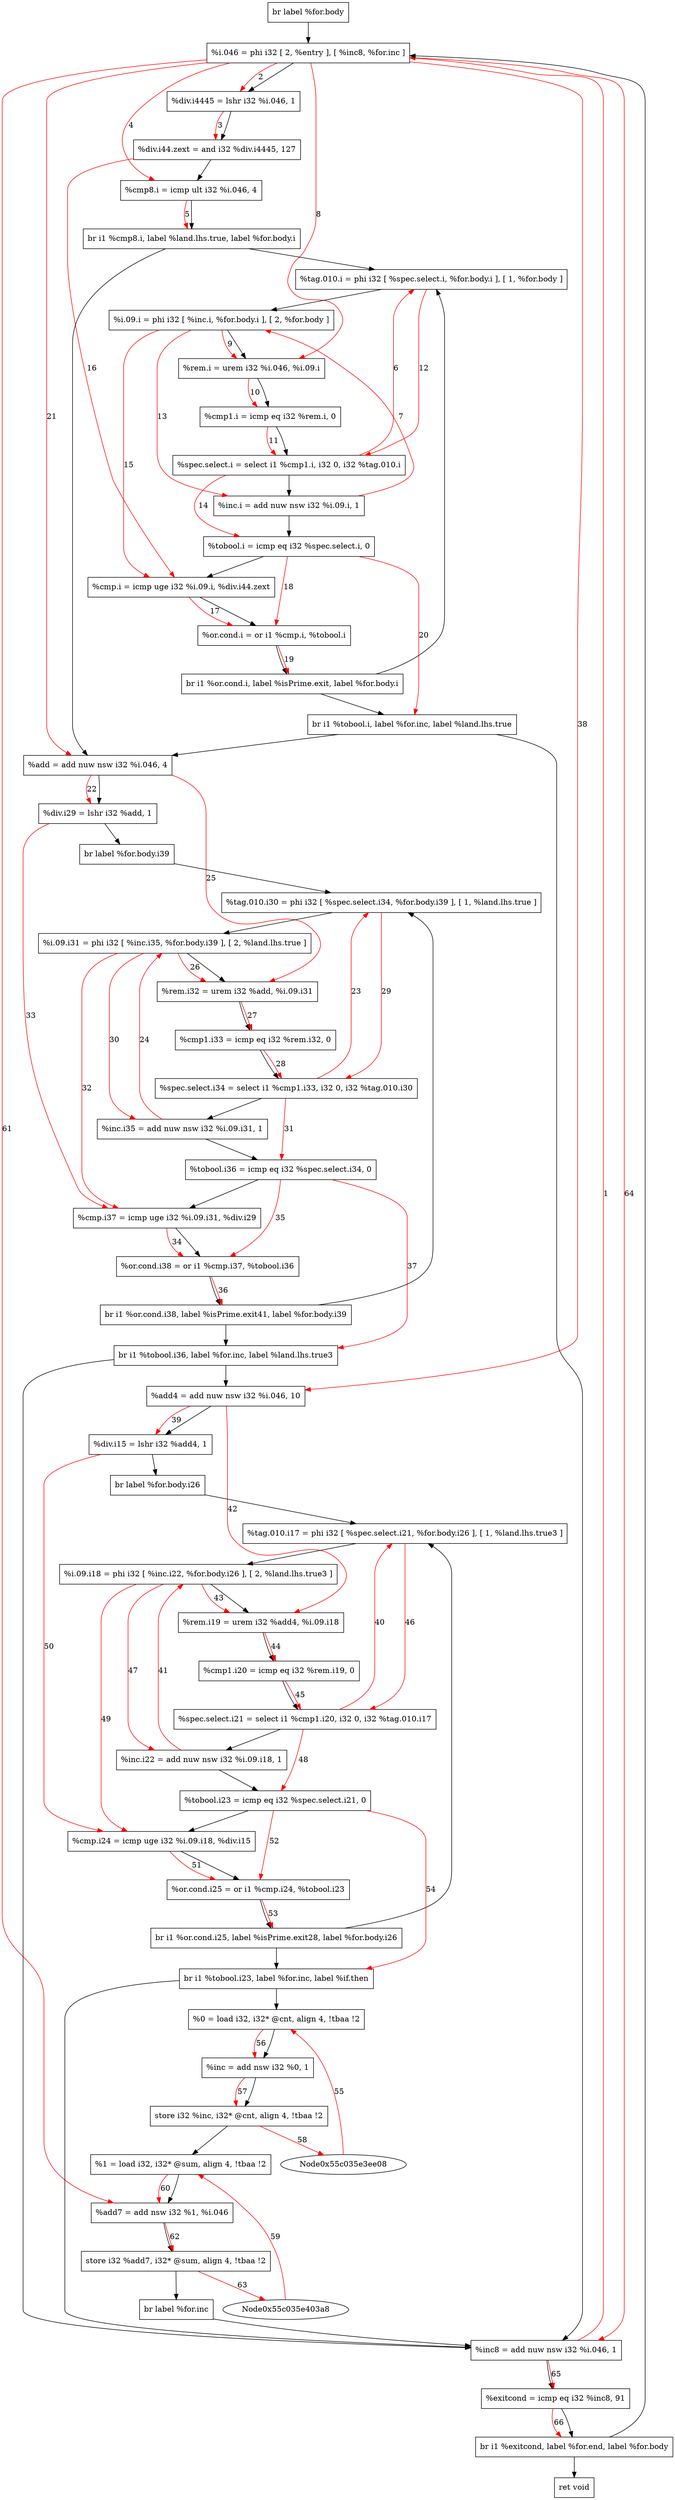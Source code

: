 digraph "CDFG for'func' function" {
	Node0x55c035e41348[shape=record, label="  br label %for.body"]
	Node0x55c035e41f58[shape=record, label="  %i.046 = phi i32 [ 2, %entry ], [ %inc8, %for.inc ]"]
	Node0x55c035e42040[shape=record, label="  %div.i4445 = lshr i32 %i.046, 1"]
	Node0x55c035e42110[shape=record, label="  %div.i44.zext = and i32 %div.i4445, 127"]
	Node0x55c035e421b0[shape=record, label="  %cmp8.i = icmp ult i32 %i.046, 4"]
	Node0x55c035dd4468[shape=record, label="  br i1 %cmp8.i, label %land.lhs.true, label %for.body.i"]
	Node0x55c035e42438[shape=record, label="  %tag.010.i = phi i32 [ %spec.select.i, %for.body.i ], [ 1, %for.body ]"]
	Node0x55c035e425b8[shape=record, label="  %i.09.i = phi i32 [ %inc.i, %for.body.i ], [ 2, %for.body ]"]
	Node0x55c035e426a0[shape=record, label="  %rem.i = urem i32 %i.046, %i.09.i"]
	Node0x55c035e42730[shape=record, label="  %cmp1.i = icmp eq i32 %rem.i, 0"]
	Node0x55c035dd4588[shape=record, label="  %spec.select.i = select i1 %cmp1.i, i32 0, i32 %tag.010.i"]
	Node0x55c035e42960[shape=record, label="  %inc.i = add nuw nsw i32 %i.09.i, 1"]
	Node0x55c035e429d0[shape=record, label="  %tobool.i = icmp eq i32 %spec.select.i, 0"]
	Node0x55c035e42a40[shape=record, label="  %cmp.i = icmp uge i32 %i.09.i, %div.i44.zext"]
	Node0x55c035e42ad0[shape=record, label="  %or.cond.i = or i1 %cmp.i, %tobool.i"]
	Node0x55c035e42bd8[shape=record, label="  br i1 %or.cond.i, label %isPrime.exit, label %for.body.i"]
	Node0x55c035e42c68[shape=record, label="  br i1 %tobool.i, label %for.inc, label %land.lhs.true"]
	Node0x55c035e42ce0[shape=record, label="  %add = add nuw nsw i32 %i.046, 4"]
	Node0x55c035e42d70[shape=record, label="  %div.i29 = lshr i32 %add, 1"]
	Node0x55c035e42568[shape=record, label="  br label %for.body.i39"]
	Node0x55c035e42eb8[shape=record, label="  %tag.010.i30 = phi i32 [ %spec.select.i34, %for.body.i39 ], [ 1, %land.lhs.true ]"]
	Node0x55c035e437e8[shape=record, label="  %i.09.i31 = phi i32 [ %inc.i35, %for.body.i39 ], [ 2, %land.lhs.true ]"]
	Node0x55c035e438e0[shape=record, label="  %rem.i32 = urem i32 %add, %i.09.i31"]
	Node0x55c035e43c90[shape=record, label="  %cmp1.i33 = icmp eq i32 %rem.i32, 0"]
	Node0x55c035e43d48[shape=record, label="  %spec.select.i34 = select i1 %cmp1.i33, i32 0, i32 %tag.010.i30"]
	Node0x55c035e43dc0[shape=record, label="  %inc.i35 = add nuw nsw i32 %i.09.i31, 1"]
	Node0x55c035e43e30[shape=record, label="  %tobool.i36 = icmp eq i32 %spec.select.i34, 0"]
	Node0x55c035e43ea0[shape=record, label="  %cmp.i37 = icmp uge i32 %i.09.i31, %div.i29"]
	Node0x55c035e43f30[shape=record, label="  %or.cond.i38 = or i1 %cmp.i37, %tobool.i36"]
	Node0x55c035e44038[shape=record, label="  br i1 %or.cond.i38, label %isPrime.exit41, label %for.body.i39"]
	Node0x55c035e44148[shape=record, label="  br i1 %tobool.i36, label %for.inc, label %land.lhs.true3"]
	Node0x55c035e441f0[shape=record, label="  %add4 = add nuw nsw i32 %i.046, 10"]
	Node0x55c035e44280[shape=record, label="  %div.i15 = lshr i32 %add4, 1"]
	Node0x55c035e422a8[shape=record, label="  br label %for.body.i26"]
	Node0x55c035e443c8[shape=record, label="  %tag.010.i17 = phi i32 [ %spec.select.i21, %for.body.i26 ], [ 1, %land.lhs.true3 ]"]
	Node0x55c035e44548[shape=record, label="  %i.09.i18 = phi i32 [ %inc.i22, %for.body.i26 ], [ 2, %land.lhs.true3 ]"]
	Node0x55c035e44640[shape=record, label="  %rem.i19 = urem i32 %add4, %i.09.i18"]
	Node0x55c035e446d0[shape=record, label="  %cmp1.i20 = icmp eq i32 %rem.i19, 0"]
	Node0x55c035e44788[shape=record, label="  %spec.select.i21 = select i1 %cmp1.i20, i32 0, i32 %tag.010.i17"]
	Node0x55c035e44800[shape=record, label="  %inc.i22 = add nuw nsw i32 %i.09.i18, 1"]
	Node0x55c035e44870[shape=record, label="  %tobool.i23 = icmp eq i32 %spec.select.i21, 0"]
	Node0x55c035e448e0[shape=record, label="  %cmp.i24 = icmp uge i32 %i.09.i18, %div.i15"]
	Node0x55c035e44970[shape=record, label="  %or.cond.i25 = or i1 %cmp.i24, %tobool.i23"]
	Node0x55c035e44a78[shape=record, label="  br i1 %or.cond.i25, label %isPrime.exit28, label %for.body.i26"]
	Node0x55c035e44b78[shape=record, label="  br i1 %tobool.i23, label %for.inc, label %if.then"]
	Node0x55c035e444f8[shape=record, label="  %0 = load i32, i32* @cnt, align 4, !tbaa !2"]
	Node0x55c035e45b50[shape=record, label="  %inc = add nsw i32 %0, 1"]
	Node0x55c035e45be0[shape=record, label="  store i32 %inc, i32* @cnt, align 4, !tbaa !2"]
	Node0x55c035e42388[shape=record, label="  %1 = load i32, i32* @sum, align 4, !tbaa !2"]
	Node0x55c035e46290[shape=record, label="  %add7 = add nsw i32 %1, %i.046"]
	Node0x55c035e46920[shape=record, label="  store i32 %add7, i32* @sum, align 4, !tbaa !2"]
	Node0x55c035e46988[shape=record, label="  br label %for.inc"]
	Node0x55c035e46a00[shape=record, label="  %inc8 = add nuw nsw i32 %i.046, 1"]
	Node0x55c035e46a70[shape=record, label="  %exitcond = icmp eq i32 %inc8, 91"]
	Node0x55c035e46b98[shape=record, label="  br i1 %exitcond, label %for.end, label %for.body"]
	Node0x55c035e46be0[shape=record, label="  ret void"]
	Node0x55c035e41348 -> Node0x55c035e41f58
	Node0x55c035e41f58 -> Node0x55c035e42040
	Node0x55c035e42040 -> Node0x55c035e42110
	Node0x55c035e42110 -> Node0x55c035e421b0
	Node0x55c035e421b0 -> Node0x55c035dd4468
	Node0x55c035dd4468 -> Node0x55c035e42ce0
	Node0x55c035dd4468 -> Node0x55c035e42438
	Node0x55c035e42438 -> Node0x55c035e425b8
	Node0x55c035e425b8 -> Node0x55c035e426a0
	Node0x55c035e426a0 -> Node0x55c035e42730
	Node0x55c035e42730 -> Node0x55c035dd4588
	Node0x55c035dd4588 -> Node0x55c035e42960
	Node0x55c035e42960 -> Node0x55c035e429d0
	Node0x55c035e429d0 -> Node0x55c035e42a40
	Node0x55c035e42a40 -> Node0x55c035e42ad0
	Node0x55c035e42ad0 -> Node0x55c035e42bd8
	Node0x55c035e42bd8 -> Node0x55c035e42c68
	Node0x55c035e42bd8 -> Node0x55c035e42438
	Node0x55c035e42c68 -> Node0x55c035e46a00
	Node0x55c035e42c68 -> Node0x55c035e42ce0
	Node0x55c035e42ce0 -> Node0x55c035e42d70
	Node0x55c035e42d70 -> Node0x55c035e42568
	Node0x55c035e42568 -> Node0x55c035e42eb8
	Node0x55c035e42eb8 -> Node0x55c035e437e8
	Node0x55c035e437e8 -> Node0x55c035e438e0
	Node0x55c035e438e0 -> Node0x55c035e43c90
	Node0x55c035e43c90 -> Node0x55c035e43d48
	Node0x55c035e43d48 -> Node0x55c035e43dc0
	Node0x55c035e43dc0 -> Node0x55c035e43e30
	Node0x55c035e43e30 -> Node0x55c035e43ea0
	Node0x55c035e43ea0 -> Node0x55c035e43f30
	Node0x55c035e43f30 -> Node0x55c035e44038
	Node0x55c035e44038 -> Node0x55c035e44148
	Node0x55c035e44038 -> Node0x55c035e42eb8
	Node0x55c035e44148 -> Node0x55c035e46a00
	Node0x55c035e44148 -> Node0x55c035e441f0
	Node0x55c035e441f0 -> Node0x55c035e44280
	Node0x55c035e44280 -> Node0x55c035e422a8
	Node0x55c035e422a8 -> Node0x55c035e443c8
	Node0x55c035e443c8 -> Node0x55c035e44548
	Node0x55c035e44548 -> Node0x55c035e44640
	Node0x55c035e44640 -> Node0x55c035e446d0
	Node0x55c035e446d0 -> Node0x55c035e44788
	Node0x55c035e44788 -> Node0x55c035e44800
	Node0x55c035e44800 -> Node0x55c035e44870
	Node0x55c035e44870 -> Node0x55c035e448e0
	Node0x55c035e448e0 -> Node0x55c035e44970
	Node0x55c035e44970 -> Node0x55c035e44a78
	Node0x55c035e44a78 -> Node0x55c035e44b78
	Node0x55c035e44a78 -> Node0x55c035e443c8
	Node0x55c035e44b78 -> Node0x55c035e46a00
	Node0x55c035e44b78 -> Node0x55c035e444f8
	Node0x55c035e444f8 -> Node0x55c035e45b50
	Node0x55c035e45b50 -> Node0x55c035e45be0
	Node0x55c035e45be0 -> Node0x55c035e42388
	Node0x55c035e42388 -> Node0x55c035e46290
	Node0x55c035e46290 -> Node0x55c035e46920
	Node0x55c035e46920 -> Node0x55c035e46988
	Node0x55c035e46988 -> Node0x55c035e46a00
	Node0x55c035e46a00 -> Node0x55c035e46a70
	Node0x55c035e46a70 -> Node0x55c035e46b98
	Node0x55c035e46b98 -> Node0x55c035e46be0
	Node0x55c035e46b98 -> Node0x55c035e41f58
edge [color=red]
	Node0x55c035e46a00 -> Node0x55c035e41f58[label="1"]
	Node0x55c035e41f58 -> Node0x55c035e42040[label="2"]
	Node0x55c035e42040 -> Node0x55c035e42110[label="3"]
	Node0x55c035e41f58 -> Node0x55c035e421b0[label="4"]
	Node0x55c035e421b0 -> Node0x55c035dd4468[label="5"]
	Node0x55c035dd4588 -> Node0x55c035e42438[label="6"]
	Node0x55c035e42960 -> Node0x55c035e425b8[label="7"]
	Node0x55c035e41f58 -> Node0x55c035e426a0[label="8"]
	Node0x55c035e425b8 -> Node0x55c035e426a0[label="9"]
	Node0x55c035e426a0 -> Node0x55c035e42730[label="10"]
	Node0x55c035e42730 -> Node0x55c035dd4588[label="11"]
	Node0x55c035e42438 -> Node0x55c035dd4588[label="12"]
	Node0x55c035e425b8 -> Node0x55c035e42960[label="13"]
	Node0x55c035dd4588 -> Node0x55c035e429d0[label="14"]
	Node0x55c035e425b8 -> Node0x55c035e42a40[label="15"]
	Node0x55c035e42110 -> Node0x55c035e42a40[label="16"]
	Node0x55c035e42a40 -> Node0x55c035e42ad0[label="17"]
	Node0x55c035e429d0 -> Node0x55c035e42ad0[label="18"]
	Node0x55c035e42ad0 -> Node0x55c035e42bd8[label="19"]
	Node0x55c035e429d0 -> Node0x55c035e42c68[label="20"]
	Node0x55c035e41f58 -> Node0x55c035e42ce0[label="21"]
	Node0x55c035e42ce0 -> Node0x55c035e42d70[label="22"]
	Node0x55c035e43d48 -> Node0x55c035e42eb8[label="23"]
	Node0x55c035e43dc0 -> Node0x55c035e437e8[label="24"]
	Node0x55c035e42ce0 -> Node0x55c035e438e0[label="25"]
	Node0x55c035e437e8 -> Node0x55c035e438e0[label="26"]
	Node0x55c035e438e0 -> Node0x55c035e43c90[label="27"]
	Node0x55c035e43c90 -> Node0x55c035e43d48[label="28"]
	Node0x55c035e42eb8 -> Node0x55c035e43d48[label="29"]
	Node0x55c035e437e8 -> Node0x55c035e43dc0[label="30"]
	Node0x55c035e43d48 -> Node0x55c035e43e30[label="31"]
	Node0x55c035e437e8 -> Node0x55c035e43ea0[label="32"]
	Node0x55c035e42d70 -> Node0x55c035e43ea0[label="33"]
	Node0x55c035e43ea0 -> Node0x55c035e43f30[label="34"]
	Node0x55c035e43e30 -> Node0x55c035e43f30[label="35"]
	Node0x55c035e43f30 -> Node0x55c035e44038[label="36"]
	Node0x55c035e43e30 -> Node0x55c035e44148[label="37"]
	Node0x55c035e41f58 -> Node0x55c035e441f0[label="38"]
	Node0x55c035e441f0 -> Node0x55c035e44280[label="39"]
	Node0x55c035e44788 -> Node0x55c035e443c8[label="40"]
	Node0x55c035e44800 -> Node0x55c035e44548[label="41"]
	Node0x55c035e441f0 -> Node0x55c035e44640[label="42"]
	Node0x55c035e44548 -> Node0x55c035e44640[label="43"]
	Node0x55c035e44640 -> Node0x55c035e446d0[label="44"]
	Node0x55c035e446d0 -> Node0x55c035e44788[label="45"]
	Node0x55c035e443c8 -> Node0x55c035e44788[label="46"]
	Node0x55c035e44548 -> Node0x55c035e44800[label="47"]
	Node0x55c035e44788 -> Node0x55c035e44870[label="48"]
	Node0x55c035e44548 -> Node0x55c035e448e0[label="49"]
	Node0x55c035e44280 -> Node0x55c035e448e0[label="50"]
	Node0x55c035e448e0 -> Node0x55c035e44970[label="51"]
	Node0x55c035e44870 -> Node0x55c035e44970[label="52"]
	Node0x55c035e44970 -> Node0x55c035e44a78[label="53"]
	Node0x55c035e44870 -> Node0x55c035e44b78[label="54"]
	Node0x55c035e3ee08 -> Node0x55c035e444f8[label="55"]
	Node0x55c035e444f8 -> Node0x55c035e45b50[label="56"]
	Node0x55c035e45b50 -> Node0x55c035e45be0[label="57"]
	Node0x55c035e45be0 -> Node0x55c035e3ee08[label="58"]
	Node0x55c035e403a8 -> Node0x55c035e42388[label="59"]
	Node0x55c035e42388 -> Node0x55c035e46290[label="60"]
	Node0x55c035e41f58 -> Node0x55c035e46290[label="61"]
	Node0x55c035e46290 -> Node0x55c035e46920[label="62"]
	Node0x55c035e46920 -> Node0x55c035e403a8[label="63"]
	Node0x55c035e41f58 -> Node0x55c035e46a00[label="64"]
	Node0x55c035e46a00 -> Node0x55c035e46a70[label="65"]
	Node0x55c035e46a70 -> Node0x55c035e46b98[label="66"]
}
